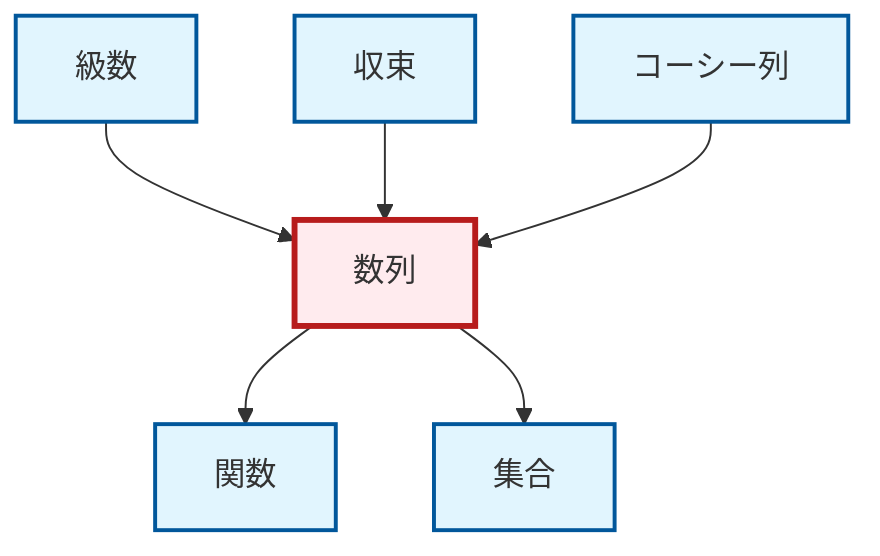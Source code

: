 graph TD
    classDef definition fill:#e1f5fe,stroke:#01579b,stroke-width:2px
    classDef theorem fill:#f3e5f5,stroke:#4a148c,stroke-width:2px
    classDef axiom fill:#fff3e0,stroke:#e65100,stroke-width:2px
    classDef example fill:#e8f5e9,stroke:#1b5e20,stroke-width:2px
    classDef current fill:#ffebee,stroke:#b71c1c,stroke-width:3px
    def-set["集合"]:::definition
    def-sequence["数列"]:::definition
    def-cauchy-sequence["コーシー列"]:::definition
    def-function["関数"]:::definition
    def-series["級数"]:::definition
    def-convergence["収束"]:::definition
    def-sequence --> def-function
    def-series --> def-sequence
    def-convergence --> def-sequence
    def-cauchy-sequence --> def-sequence
    def-sequence --> def-set
    class def-sequence current